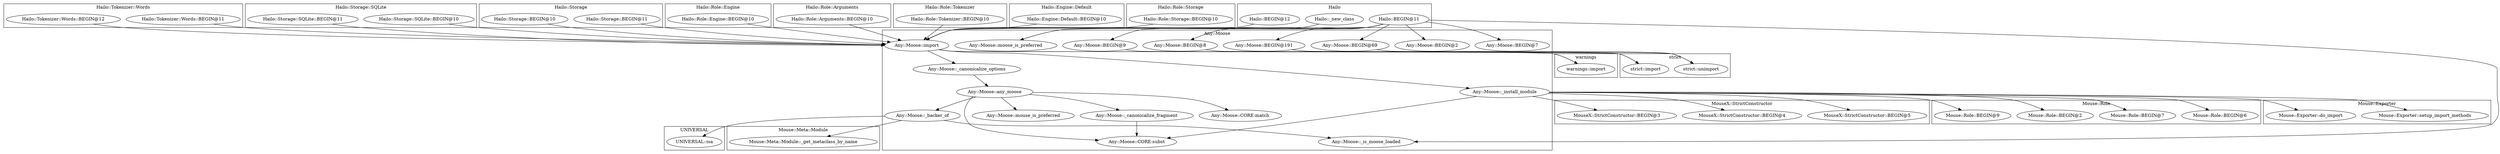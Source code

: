 digraph {
graph [overlap=false]
subgraph cluster_Hailo_Tokenizer_Words {
	label="Hailo::Tokenizer::Words";
	"Hailo::Tokenizer::Words::BEGIN@11";
	"Hailo::Tokenizer::Words::BEGIN@12";
}
subgraph cluster_Hailo_Storage_SQLite {
	label="Hailo::Storage::SQLite";
	"Hailo::Storage::SQLite::BEGIN@10";
	"Hailo::Storage::SQLite::BEGIN@11";
}
subgraph cluster_warnings {
	label="warnings";
	"warnings::import";
}
subgraph cluster_strict {
	label="strict";
	"strict::import";
	"strict::unimport";
}
subgraph cluster_Any_Moose {
	label="Any::Moose";
	"Any::Moose::_is_moose_loaded";
	"Any::Moose::import";
	"Any::Moose::moose_is_preferred";
	"Any::Moose::BEGIN@7";
	"Any::Moose::_install_module";
	"Any::Moose::mouse_is_preferred";
	"Any::Moose::BEGIN@2";
	"Any::Moose::BEGIN@69";
	"Any::Moose::any_moose";
	"Any::Moose::BEGIN@9";
	"Any::Moose::BEGIN@8";
	"Any::Moose::CORE:subst";
	"Any::Moose::CORE:match";
	"Any::Moose::_canonicalize_fragment";
	"Any::Moose::_canonicalize_options";
	"Any::Moose::_backer_of";
	"Any::Moose::BEGIN@191";
}
subgraph cluster_Hailo {
	label="Hailo";
	"Hailo::_new_class";
	"Hailo::BEGIN@12";
	"Hailo::BEGIN@11";
}
subgraph cluster_UNIVERSAL {
	label="UNIVERSAL";
	"UNIVERSAL::isa";
}
subgraph cluster_Hailo_Storage {
	label="Hailo::Storage";
	"Hailo::Storage::BEGIN@11";
	"Hailo::Storage::BEGIN@10";
}
subgraph cluster_Hailo_Role_Engine {
	label="Hailo::Role::Engine";
	"Hailo::Role::Engine::BEGIN@10";
}
subgraph cluster_Hailo_Role_Arguments {
	label="Hailo::Role::Arguments";
	"Hailo::Role::Arguments::BEGIN@10";
}
subgraph cluster_MouseX_StrictConstructor {
	label="MouseX::StrictConstructor";
	"MouseX::StrictConstructor::BEGIN@3";
	"MouseX::StrictConstructor::BEGIN@5";
	"MouseX::StrictConstructor::BEGIN@4";
}
subgraph cluster_Mouse_Role {
	label="Mouse::Role";
	"Mouse::Role::BEGIN@6";
	"Mouse::Role::BEGIN@7";
	"Mouse::Role::BEGIN@2";
	"Mouse::Role::BEGIN@9";
}
subgraph cluster_Hailo_Role_Tokenizer {
	label="Hailo::Role::Tokenizer";
	"Hailo::Role::Tokenizer::BEGIN@10";
}
subgraph cluster_Mouse_Exporter {
	label="Mouse::Exporter";
	"Mouse::Exporter::setup_import_methods";
	"Mouse::Exporter::do_import";
}
subgraph cluster_Hailo_Engine_Default {
	label="Hailo::Engine::Default";
	"Hailo::Engine::Default::BEGIN@10";
}
subgraph cluster_Mouse_Meta_Module {
	label="Mouse::Meta::Module";
	"Mouse::Meta::Module::_get_metaclass_by_name";
}
subgraph cluster_Hailo_Role_Storage {
	label="Hailo::Role::Storage";
	"Hailo::Role::Storage::BEGIN@10";
}
"Any::Moose::_backer_of" -> "Any::Moose::_is_moose_loaded";
"Hailo::BEGIN@11" -> "Any::Moose::_is_moose_loaded";
"Any::Moose::_install_module" -> "Mouse::Role::BEGIN@6";
"Any::Moose::_backer_of" -> "Mouse::Meta::Module::_get_metaclass_by_name";
"Hailo::BEGIN@11" -> "Any::Moose::BEGIN@9";
"Any::Moose::any_moose" -> "Any::Moose::CORE:match";
"Any::Moose::_install_module" -> "Mouse::Exporter::setup_import_methods";
"Hailo::Storage::SQLite::BEGIN@10" -> "Any::Moose::import";
"Hailo::Storage::BEGIN@10" -> "Any::Moose::import";
"Hailo::BEGIN@12" -> "Any::Moose::import";
"Hailo::Storage::SQLite::BEGIN@11" -> "Any::Moose::import";
"Hailo::Tokenizer::Words::BEGIN@12" -> "Any::Moose::import";
"Hailo::Tokenizer::Words::BEGIN@11" -> "Any::Moose::import";
"Hailo::Storage::BEGIN@11" -> "Any::Moose::import";
"Hailo::Role::Tokenizer::BEGIN@10" -> "Any::Moose::import";
"Hailo::Engine::Default::BEGIN@10" -> "Any::Moose::import";
"Hailo::Role::Arguments::BEGIN@10" -> "Any::Moose::import";
"Hailo::Role::Engine::BEGIN@10" -> "Any::Moose::import";
"Hailo::Role::Storage::BEGIN@10" -> "Any::Moose::import";
"Hailo::BEGIN@11" -> "Any::Moose::import";
"Any::Moose::BEGIN@69" -> "strict::unimport";
"Any::Moose::BEGIN@191" -> "strict::unimport";
"Hailo::_new_class" -> "Any::Moose::moose_is_preferred";
"Hailo::BEGIN@11" -> "Any::Moose::moose_is_preferred";
"Any::Moose::_backer_of" -> "UNIVERSAL::isa";
"Hailo::BEGIN@11" -> "Any::Moose::BEGIN@2";
"Any::Moose::_canonicalize_options" -> "Any::Moose::any_moose";
"Any::Moose::BEGIN@9" -> "warnings::import";
"Any::Moose::import" -> "warnings::import";
"Any::Moose::any_moose" -> "Any::Moose::_canonicalize_fragment";
"Any::Moose::import" -> "Any::Moose::_install_module";
"Hailo::BEGIN@11" -> "Any::Moose::BEGIN@69";
"Any::Moose::_install_module" -> "Mouse::Exporter::do_import";
"Any::Moose::import" -> "Any::Moose::_canonicalize_options";
"Any::Moose::_install_module" -> "Mouse::Role::BEGIN@2";
"Hailo::BEGIN@11" -> "Any::Moose::BEGIN@7";
"Any::Moose::any_moose" -> "Any::Moose::mouse_is_preferred";
"Any::Moose::_install_module" -> "MouseX::StrictConstructor::BEGIN@4";
"Any::Moose::_install_module" -> "Mouse::Role::BEGIN@7";
"Any::Moose::_install_module" -> "MouseX::StrictConstructor::BEGIN@3";
"Hailo::BEGIN@11" -> "Any::Moose::BEGIN@8";
"Any::Moose::_install_module" -> "Any::Moose::CORE:subst";
"Any::Moose::any_moose" -> "Any::Moose::CORE:subst";
"Any::Moose::_canonicalize_fragment" -> "Any::Moose::CORE:subst";
"Any::Moose::any_moose" -> "Any::Moose::_backer_of";
"Any::Moose::import" -> "strict::import";
"Any::Moose::BEGIN@8" -> "strict::import";
"Any::Moose::_install_module" -> "MouseX::StrictConstructor::BEGIN@5";
"Hailo::BEGIN@11" -> "Any::Moose::BEGIN@191";
"Any::Moose::_install_module" -> "Mouse::Role::BEGIN@9";
}
